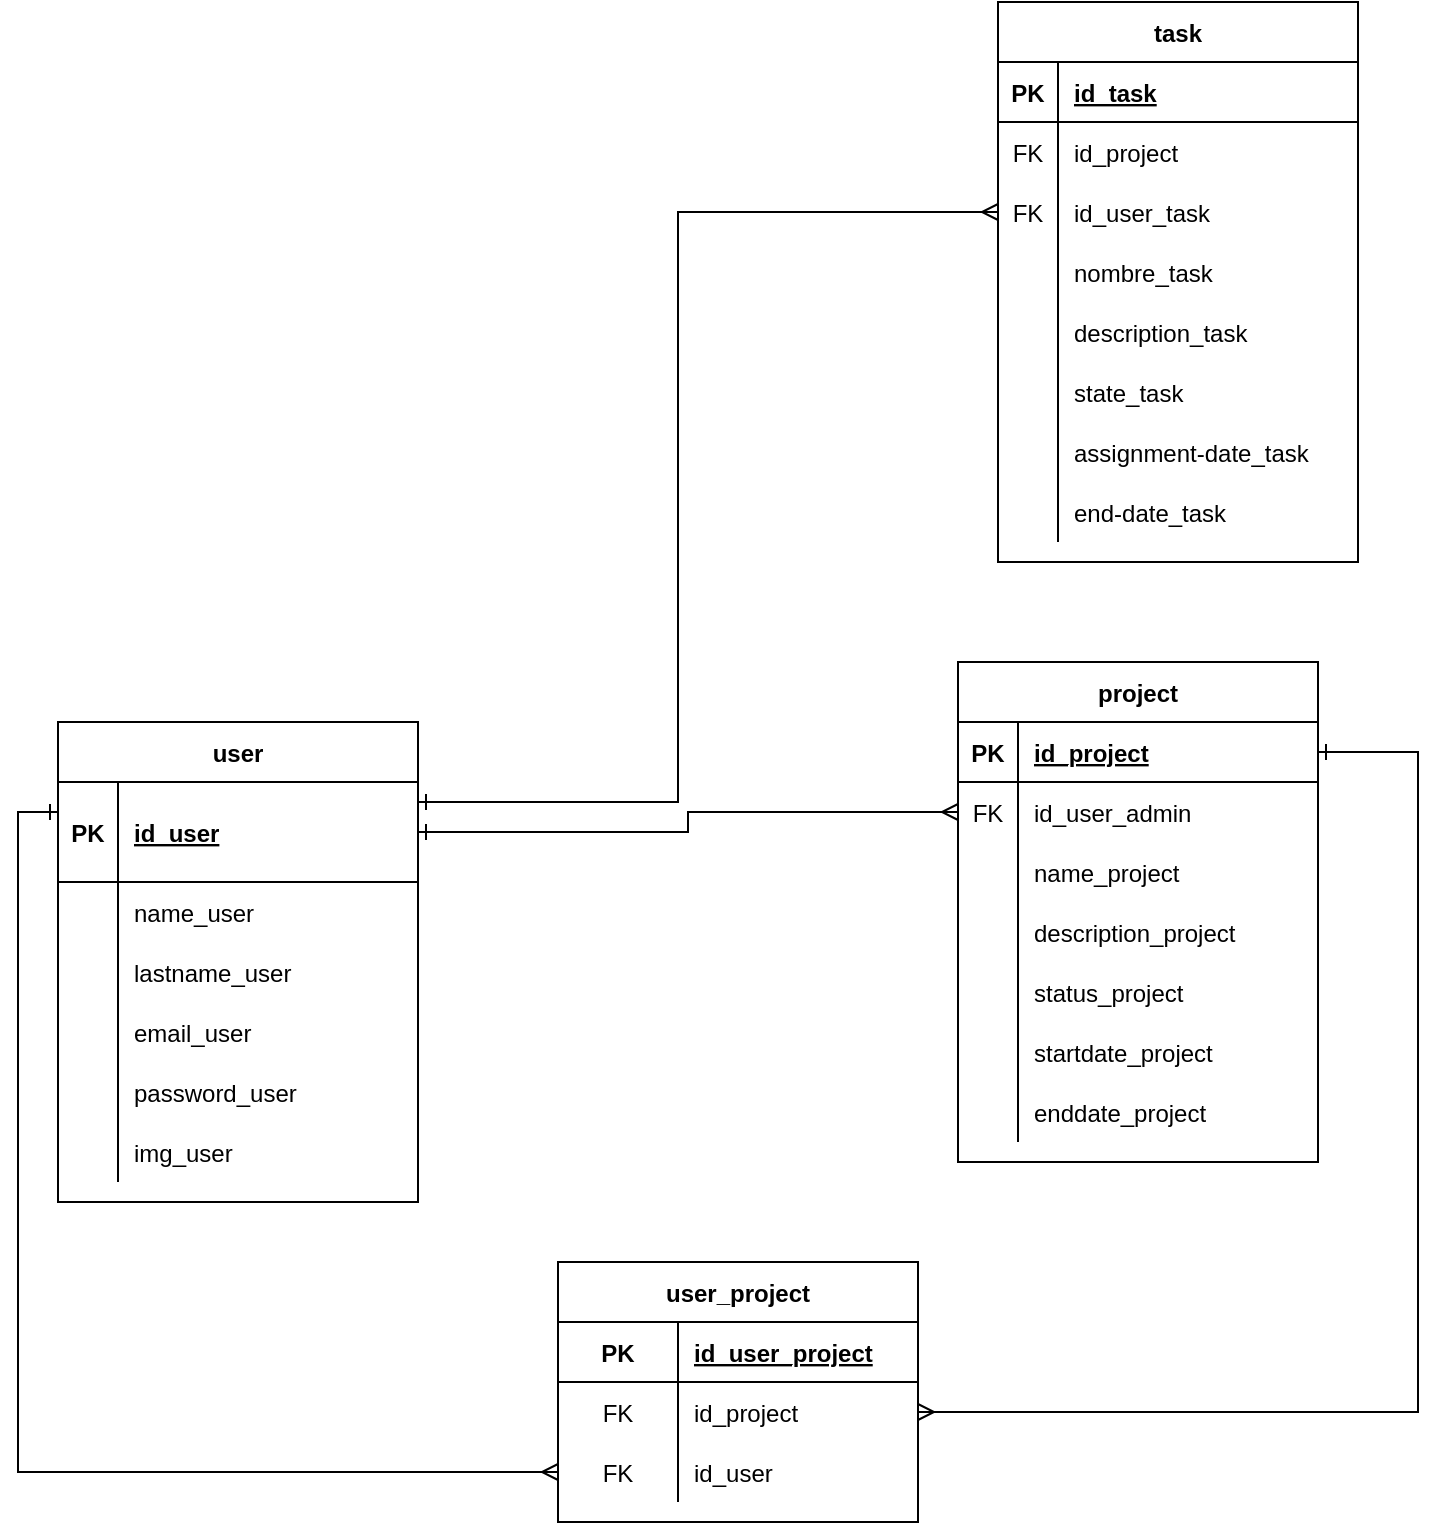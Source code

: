 <mxfile version="16.6.4" type="device"><diagram id="q8eLS5ZVuvxTzSE1el8x" name="Page-1"><mxGraphModel dx="942" dy="1751" grid="1" gridSize="10" guides="1" tooltips="1" connect="1" arrows="1" fold="1" page="1" pageScale="1" pageWidth="827" pageHeight="1169" math="0" shadow="0"><root><mxCell id="0"/><mxCell id="1" parent="0"/><mxCell id="Xg7NzzJB5FswzHQRhnVT-14" value="user" style="shape=table;startSize=30;container=1;collapsible=1;childLayout=tableLayout;fixedRows=1;rowLines=0;fontStyle=1;align=center;resizeLast=1;" parent="1" vertex="1"><mxGeometry x="140" y="120" width="180" height="240" as="geometry"/></mxCell><mxCell id="Xg7NzzJB5FswzHQRhnVT-15" value="" style="shape=tableRow;horizontal=0;startSize=0;swimlaneHead=0;swimlaneBody=0;fillColor=none;collapsible=0;dropTarget=0;points=[[0,0.5],[1,0.5]];portConstraint=eastwest;top=0;left=0;right=0;bottom=1;" parent="Xg7NzzJB5FswzHQRhnVT-14" vertex="1"><mxGeometry y="30" width="180" height="50" as="geometry"/></mxCell><mxCell id="Xg7NzzJB5FswzHQRhnVT-16" value="PK" style="shape=partialRectangle;connectable=0;fillColor=none;top=0;left=0;bottom=0;right=0;fontStyle=1;overflow=hidden;" parent="Xg7NzzJB5FswzHQRhnVT-15" vertex="1"><mxGeometry width="30" height="50" as="geometry"><mxRectangle width="30" height="50" as="alternateBounds"/></mxGeometry></mxCell><mxCell id="Xg7NzzJB5FswzHQRhnVT-17" value="id_user" style="shape=partialRectangle;connectable=0;fillColor=none;top=0;left=0;bottom=0;right=0;align=left;spacingLeft=6;fontStyle=5;overflow=hidden;" parent="Xg7NzzJB5FswzHQRhnVT-15" vertex="1"><mxGeometry x="30" width="150" height="50" as="geometry"><mxRectangle width="150" height="50" as="alternateBounds"/></mxGeometry></mxCell><mxCell id="Xg7NzzJB5FswzHQRhnVT-18" value="" style="shape=tableRow;horizontal=0;startSize=0;swimlaneHead=0;swimlaneBody=0;fillColor=none;collapsible=0;dropTarget=0;points=[[0,0.5],[1,0.5]];portConstraint=eastwest;top=0;left=0;right=0;bottom=0;" parent="Xg7NzzJB5FswzHQRhnVT-14" vertex="1"><mxGeometry y="80" width="180" height="30" as="geometry"/></mxCell><mxCell id="Xg7NzzJB5FswzHQRhnVT-19" value="" style="shape=partialRectangle;connectable=0;fillColor=none;top=0;left=0;bottom=0;right=0;editable=1;overflow=hidden;" parent="Xg7NzzJB5FswzHQRhnVT-18" vertex="1"><mxGeometry width="30" height="30" as="geometry"><mxRectangle width="30" height="30" as="alternateBounds"/></mxGeometry></mxCell><mxCell id="Xg7NzzJB5FswzHQRhnVT-20" value="name_user" style="shape=partialRectangle;connectable=0;fillColor=none;top=0;left=0;bottom=0;right=0;align=left;spacingLeft=6;overflow=hidden;" parent="Xg7NzzJB5FswzHQRhnVT-18" vertex="1"><mxGeometry x="30" width="150" height="30" as="geometry"><mxRectangle width="150" height="30" as="alternateBounds"/></mxGeometry></mxCell><mxCell id="Xg7NzzJB5FswzHQRhnVT-21" value="" style="shape=tableRow;horizontal=0;startSize=0;swimlaneHead=0;swimlaneBody=0;fillColor=none;collapsible=0;dropTarget=0;points=[[0,0.5],[1,0.5]];portConstraint=eastwest;top=0;left=0;right=0;bottom=0;" parent="Xg7NzzJB5FswzHQRhnVT-14" vertex="1"><mxGeometry y="110" width="180" height="30" as="geometry"/></mxCell><mxCell id="Xg7NzzJB5FswzHQRhnVT-22" value="" style="shape=partialRectangle;connectable=0;fillColor=none;top=0;left=0;bottom=0;right=0;editable=1;overflow=hidden;" parent="Xg7NzzJB5FswzHQRhnVT-21" vertex="1"><mxGeometry width="30" height="30" as="geometry"><mxRectangle width="30" height="30" as="alternateBounds"/></mxGeometry></mxCell><mxCell id="Xg7NzzJB5FswzHQRhnVT-23" value="lastname_user" style="shape=partialRectangle;connectable=0;fillColor=none;top=0;left=0;bottom=0;right=0;align=left;spacingLeft=6;overflow=hidden;" parent="Xg7NzzJB5FswzHQRhnVT-21" vertex="1"><mxGeometry x="30" width="150" height="30" as="geometry"><mxRectangle width="150" height="30" as="alternateBounds"/></mxGeometry></mxCell><mxCell id="Xg7NzzJB5FswzHQRhnVT-24" value="" style="shape=tableRow;horizontal=0;startSize=0;swimlaneHead=0;swimlaneBody=0;fillColor=none;collapsible=0;dropTarget=0;points=[[0,0.5],[1,0.5]];portConstraint=eastwest;top=0;left=0;right=0;bottom=0;" parent="Xg7NzzJB5FswzHQRhnVT-14" vertex="1"><mxGeometry y="140" width="180" height="30" as="geometry"/></mxCell><mxCell id="Xg7NzzJB5FswzHQRhnVT-25" value="" style="shape=partialRectangle;connectable=0;fillColor=none;top=0;left=0;bottom=0;right=0;editable=1;overflow=hidden;" parent="Xg7NzzJB5FswzHQRhnVT-24" vertex="1"><mxGeometry width="30" height="30" as="geometry"><mxRectangle width="30" height="30" as="alternateBounds"/></mxGeometry></mxCell><mxCell id="Xg7NzzJB5FswzHQRhnVT-26" value="email_user" style="shape=partialRectangle;connectable=0;fillColor=none;top=0;left=0;bottom=0;right=0;align=left;spacingLeft=6;overflow=hidden;" parent="Xg7NzzJB5FswzHQRhnVT-24" vertex="1"><mxGeometry x="30" width="150" height="30" as="geometry"><mxRectangle width="150" height="30" as="alternateBounds"/></mxGeometry></mxCell><mxCell id="Xg7NzzJB5FswzHQRhnVT-34" value="" style="shape=tableRow;horizontal=0;startSize=0;swimlaneHead=0;swimlaneBody=0;fillColor=none;collapsible=0;dropTarget=0;points=[[0,0.5],[1,0.5]];portConstraint=eastwest;top=0;left=0;right=0;bottom=0;" parent="Xg7NzzJB5FswzHQRhnVT-14" vertex="1"><mxGeometry y="170" width="180" height="30" as="geometry"/></mxCell><mxCell id="Xg7NzzJB5FswzHQRhnVT-35" value="" style="shape=partialRectangle;connectable=0;fillColor=none;top=0;left=0;bottom=0;right=0;editable=1;overflow=hidden;" parent="Xg7NzzJB5FswzHQRhnVT-34" vertex="1"><mxGeometry width="30" height="30" as="geometry"><mxRectangle width="30" height="30" as="alternateBounds"/></mxGeometry></mxCell><mxCell id="Xg7NzzJB5FswzHQRhnVT-36" value="password_user" style="shape=partialRectangle;connectable=0;fillColor=none;top=0;left=0;bottom=0;right=0;align=left;spacingLeft=6;overflow=hidden;" parent="Xg7NzzJB5FswzHQRhnVT-34" vertex="1"><mxGeometry x="30" width="150" height="30" as="geometry"><mxRectangle width="150" height="30" as="alternateBounds"/></mxGeometry></mxCell><mxCell id="H0WU4UUdk7He_LpY_DHb-1" value="" style="shape=tableRow;horizontal=0;startSize=0;swimlaneHead=0;swimlaneBody=0;fillColor=none;collapsible=0;dropTarget=0;points=[[0,0.5],[1,0.5]];portConstraint=eastwest;top=0;left=0;right=0;bottom=0;" parent="Xg7NzzJB5FswzHQRhnVT-14" vertex="1"><mxGeometry y="200" width="180" height="30" as="geometry"/></mxCell><mxCell id="H0WU4UUdk7He_LpY_DHb-2" value="" style="shape=partialRectangle;connectable=0;fillColor=none;top=0;left=0;bottom=0;right=0;editable=1;overflow=hidden;" parent="H0WU4UUdk7He_LpY_DHb-1" vertex="1"><mxGeometry width="30" height="30" as="geometry"><mxRectangle width="30" height="30" as="alternateBounds"/></mxGeometry></mxCell><mxCell id="H0WU4UUdk7He_LpY_DHb-3" value="img_user" style="shape=partialRectangle;connectable=0;fillColor=none;top=0;left=0;bottom=0;right=0;align=left;spacingLeft=6;overflow=hidden;" parent="H0WU4UUdk7He_LpY_DHb-1" vertex="1"><mxGeometry x="30" width="150" height="30" as="geometry"><mxRectangle width="150" height="30" as="alternateBounds"/></mxGeometry></mxCell><mxCell id="Xg7NzzJB5FswzHQRhnVT-88" value="project" style="shape=table;startSize=30;container=1;collapsible=1;childLayout=tableLayout;fixedRows=1;rowLines=0;fontStyle=1;align=center;resizeLast=1;" parent="1" vertex="1"><mxGeometry x="590" y="90" width="180" height="250" as="geometry"/></mxCell><mxCell id="Xg7NzzJB5FswzHQRhnVT-89" value="" style="shape=tableRow;horizontal=0;startSize=0;swimlaneHead=0;swimlaneBody=0;fillColor=none;collapsible=0;dropTarget=0;points=[[0,0.5],[1,0.5]];portConstraint=eastwest;top=0;left=0;right=0;bottom=1;" parent="Xg7NzzJB5FswzHQRhnVT-88" vertex="1"><mxGeometry y="30" width="180" height="30" as="geometry"/></mxCell><mxCell id="Xg7NzzJB5FswzHQRhnVT-90" value="PK" style="shape=partialRectangle;connectable=0;fillColor=none;top=0;left=0;bottom=0;right=0;fontStyle=1;overflow=hidden;" parent="Xg7NzzJB5FswzHQRhnVT-89" vertex="1"><mxGeometry width="30" height="30" as="geometry"><mxRectangle width="30" height="30" as="alternateBounds"/></mxGeometry></mxCell><mxCell id="Xg7NzzJB5FswzHQRhnVT-91" value="id_project" style="shape=partialRectangle;connectable=0;fillColor=none;top=0;left=0;bottom=0;right=0;align=left;spacingLeft=6;fontStyle=5;overflow=hidden;" parent="Xg7NzzJB5FswzHQRhnVT-89" vertex="1"><mxGeometry x="30" width="150" height="30" as="geometry"><mxRectangle width="150" height="30" as="alternateBounds"/></mxGeometry></mxCell><mxCell id="Xg7NzzJB5FswzHQRhnVT-101" value="" style="shape=tableRow;horizontal=0;startSize=0;swimlaneHead=0;swimlaneBody=0;fillColor=none;collapsible=0;dropTarget=0;points=[[0,0.5],[1,0.5]];portConstraint=eastwest;top=0;left=0;right=0;bottom=0;" parent="Xg7NzzJB5FswzHQRhnVT-88" vertex="1"><mxGeometry y="60" width="180" height="30" as="geometry"/></mxCell><mxCell id="Xg7NzzJB5FswzHQRhnVT-102" value="FK" style="shape=partialRectangle;connectable=0;fillColor=none;top=0;left=0;bottom=0;right=0;editable=1;overflow=hidden;" parent="Xg7NzzJB5FswzHQRhnVT-101" vertex="1"><mxGeometry width="30" height="30" as="geometry"><mxRectangle width="30" height="30" as="alternateBounds"/></mxGeometry></mxCell><mxCell id="Xg7NzzJB5FswzHQRhnVT-103" value="id_user_admin" style="shape=partialRectangle;connectable=0;fillColor=none;top=0;left=0;bottom=0;right=0;align=left;spacingLeft=6;overflow=hidden;" parent="Xg7NzzJB5FswzHQRhnVT-101" vertex="1"><mxGeometry x="30" width="150" height="30" as="geometry"><mxRectangle width="150" height="30" as="alternateBounds"/></mxGeometry></mxCell><mxCell id="Xg7NzzJB5FswzHQRhnVT-92" value="" style="shape=tableRow;horizontal=0;startSize=0;swimlaneHead=0;swimlaneBody=0;fillColor=none;collapsible=0;dropTarget=0;points=[[0,0.5],[1,0.5]];portConstraint=eastwest;top=0;left=0;right=0;bottom=0;" parent="Xg7NzzJB5FswzHQRhnVT-88" vertex="1"><mxGeometry y="90" width="180" height="30" as="geometry"/></mxCell><mxCell id="Xg7NzzJB5FswzHQRhnVT-93" value="" style="shape=partialRectangle;connectable=0;fillColor=none;top=0;left=0;bottom=0;right=0;editable=1;overflow=hidden;" parent="Xg7NzzJB5FswzHQRhnVT-92" vertex="1"><mxGeometry width="30" height="30" as="geometry"><mxRectangle width="30" height="30" as="alternateBounds"/></mxGeometry></mxCell><mxCell id="Xg7NzzJB5FswzHQRhnVT-94" value="name_project" style="shape=partialRectangle;connectable=0;fillColor=none;top=0;left=0;bottom=0;right=0;align=left;spacingLeft=6;overflow=hidden;" parent="Xg7NzzJB5FswzHQRhnVT-92" vertex="1"><mxGeometry x="30" width="150" height="30" as="geometry"><mxRectangle width="150" height="30" as="alternateBounds"/></mxGeometry></mxCell><mxCell id="Xg7NzzJB5FswzHQRhnVT-95" value="" style="shape=tableRow;horizontal=0;startSize=0;swimlaneHead=0;swimlaneBody=0;fillColor=none;collapsible=0;dropTarget=0;points=[[0,0.5],[1,0.5]];portConstraint=eastwest;top=0;left=0;right=0;bottom=0;" parent="Xg7NzzJB5FswzHQRhnVT-88" vertex="1"><mxGeometry y="120" width="180" height="30" as="geometry"/></mxCell><mxCell id="Xg7NzzJB5FswzHQRhnVT-96" value="" style="shape=partialRectangle;connectable=0;fillColor=none;top=0;left=0;bottom=0;right=0;editable=1;overflow=hidden;" parent="Xg7NzzJB5FswzHQRhnVT-95" vertex="1"><mxGeometry width="30" height="30" as="geometry"><mxRectangle width="30" height="30" as="alternateBounds"/></mxGeometry></mxCell><mxCell id="Xg7NzzJB5FswzHQRhnVT-97" value="description_project" style="shape=partialRectangle;connectable=0;fillColor=none;top=0;left=0;bottom=0;right=0;align=left;spacingLeft=6;overflow=hidden;" parent="Xg7NzzJB5FswzHQRhnVT-95" vertex="1"><mxGeometry x="30" width="150" height="30" as="geometry"><mxRectangle width="150" height="30" as="alternateBounds"/></mxGeometry></mxCell><mxCell id="Z48zCPQSgKXDglu21CGp-9" value="" style="shape=tableRow;horizontal=0;startSize=0;swimlaneHead=0;swimlaneBody=0;fillColor=none;collapsible=0;dropTarget=0;points=[[0,0.5],[1,0.5]];portConstraint=eastwest;top=0;left=0;right=0;bottom=0;" vertex="1" parent="Xg7NzzJB5FswzHQRhnVT-88"><mxGeometry y="150" width="180" height="30" as="geometry"/></mxCell><mxCell id="Z48zCPQSgKXDglu21CGp-10" value="" style="shape=partialRectangle;connectable=0;fillColor=none;top=0;left=0;bottom=0;right=0;editable=1;overflow=hidden;" vertex="1" parent="Z48zCPQSgKXDglu21CGp-9"><mxGeometry width="30" height="30" as="geometry"><mxRectangle width="30" height="30" as="alternateBounds"/></mxGeometry></mxCell><mxCell id="Z48zCPQSgKXDglu21CGp-11" value="status_project" style="shape=partialRectangle;connectable=0;fillColor=none;top=0;left=0;bottom=0;right=0;align=left;spacingLeft=6;overflow=hidden;" vertex="1" parent="Z48zCPQSgKXDglu21CGp-9"><mxGeometry x="30" width="150" height="30" as="geometry"><mxRectangle width="150" height="30" as="alternateBounds"/></mxGeometry></mxCell><mxCell id="Z48zCPQSgKXDglu21CGp-13" value="" style="shape=tableRow;horizontal=0;startSize=0;swimlaneHead=0;swimlaneBody=0;fillColor=none;collapsible=0;dropTarget=0;points=[[0,0.5],[1,0.5]];portConstraint=eastwest;top=0;left=0;right=0;bottom=0;" vertex="1" parent="Xg7NzzJB5FswzHQRhnVT-88"><mxGeometry y="180" width="180" height="30" as="geometry"/></mxCell><mxCell id="Z48zCPQSgKXDglu21CGp-14" value="" style="shape=partialRectangle;connectable=0;fillColor=none;top=0;left=0;bottom=0;right=0;editable=1;overflow=hidden;" vertex="1" parent="Z48zCPQSgKXDglu21CGp-13"><mxGeometry width="30" height="30" as="geometry"><mxRectangle width="30" height="30" as="alternateBounds"/></mxGeometry></mxCell><mxCell id="Z48zCPQSgKXDglu21CGp-15" value="startdate_project" style="shape=partialRectangle;connectable=0;fillColor=none;top=0;left=0;bottom=0;right=0;align=left;spacingLeft=6;overflow=hidden;" vertex="1" parent="Z48zCPQSgKXDglu21CGp-13"><mxGeometry x="30" width="150" height="30" as="geometry"><mxRectangle width="150" height="30" as="alternateBounds"/></mxGeometry></mxCell><mxCell id="Z48zCPQSgKXDglu21CGp-16" value="" style="shape=tableRow;horizontal=0;startSize=0;swimlaneHead=0;swimlaneBody=0;fillColor=none;collapsible=0;dropTarget=0;points=[[0,0.5],[1,0.5]];portConstraint=eastwest;top=0;left=0;right=0;bottom=0;" vertex="1" parent="Xg7NzzJB5FswzHQRhnVT-88"><mxGeometry y="210" width="180" height="30" as="geometry"/></mxCell><mxCell id="Z48zCPQSgKXDglu21CGp-17" value="" style="shape=partialRectangle;connectable=0;fillColor=none;top=0;left=0;bottom=0;right=0;editable=1;overflow=hidden;" vertex="1" parent="Z48zCPQSgKXDglu21CGp-16"><mxGeometry width="30" height="30" as="geometry"><mxRectangle width="30" height="30" as="alternateBounds"/></mxGeometry></mxCell><mxCell id="Z48zCPQSgKXDglu21CGp-18" value="enddate_project" style="shape=partialRectangle;connectable=0;fillColor=none;top=0;left=0;bottom=0;right=0;align=left;spacingLeft=6;overflow=hidden;" vertex="1" parent="Z48zCPQSgKXDglu21CGp-16"><mxGeometry x="30" width="150" height="30" as="geometry"><mxRectangle width="150" height="30" as="alternateBounds"/></mxGeometry></mxCell><mxCell id="Xg7NzzJB5FswzHQRhnVT-104" value="user_project" style="shape=table;startSize=30;container=1;collapsible=1;childLayout=tableLayout;fixedRows=1;rowLines=0;fontStyle=1;align=center;resizeLast=1;" parent="1" vertex="1"><mxGeometry x="390" y="390" width="180" height="130" as="geometry"/></mxCell><mxCell id="Xg7NzzJB5FswzHQRhnVT-108" value="" style="shape=tableRow;horizontal=0;startSize=0;swimlaneHead=0;swimlaneBody=0;fillColor=none;collapsible=0;dropTarget=0;points=[[0,0.5],[1,0.5]];portConstraint=eastwest;top=0;left=0;right=0;bottom=1;" parent="Xg7NzzJB5FswzHQRhnVT-104" vertex="1"><mxGeometry y="30" width="180" height="30" as="geometry"/></mxCell><mxCell id="Xg7NzzJB5FswzHQRhnVT-109" value="PK" style="shape=partialRectangle;connectable=0;fillColor=none;top=0;left=0;bottom=0;right=0;fontStyle=1;overflow=hidden;" parent="Xg7NzzJB5FswzHQRhnVT-108" vertex="1"><mxGeometry width="60" height="30" as="geometry"><mxRectangle width="60" height="30" as="alternateBounds"/></mxGeometry></mxCell><mxCell id="Xg7NzzJB5FswzHQRhnVT-110" value="id_user_project" style="shape=partialRectangle;connectable=0;fillColor=none;top=0;left=0;bottom=0;right=0;align=left;spacingLeft=6;fontStyle=5;overflow=hidden;" parent="Xg7NzzJB5FswzHQRhnVT-108" vertex="1"><mxGeometry x="60" width="120" height="30" as="geometry"><mxRectangle width="120" height="30" as="alternateBounds"/></mxGeometry></mxCell><mxCell id="Xg7NzzJB5FswzHQRhnVT-111" value="" style="shape=tableRow;horizontal=0;startSize=0;swimlaneHead=0;swimlaneBody=0;fillColor=none;collapsible=0;dropTarget=0;points=[[0,0.5],[1,0.5]];portConstraint=eastwest;top=0;left=0;right=0;bottom=0;" parent="Xg7NzzJB5FswzHQRhnVT-104" vertex="1"><mxGeometry y="60" width="180" height="30" as="geometry"/></mxCell><mxCell id="Xg7NzzJB5FswzHQRhnVT-112" value="FK" style="shape=partialRectangle;connectable=0;fillColor=none;top=0;left=0;bottom=0;right=0;editable=1;overflow=hidden;" parent="Xg7NzzJB5FswzHQRhnVT-111" vertex="1"><mxGeometry width="60" height="30" as="geometry"><mxRectangle width="60" height="30" as="alternateBounds"/></mxGeometry></mxCell><mxCell id="Xg7NzzJB5FswzHQRhnVT-113" value="id_project" style="shape=partialRectangle;connectable=0;fillColor=none;top=0;left=0;bottom=0;right=0;align=left;spacingLeft=6;overflow=hidden;" parent="Xg7NzzJB5FswzHQRhnVT-111" vertex="1"><mxGeometry x="60" width="120" height="30" as="geometry"><mxRectangle width="120" height="30" as="alternateBounds"/></mxGeometry></mxCell><mxCell id="Xg7NzzJB5FswzHQRhnVT-136" value="" style="shape=tableRow;horizontal=0;startSize=0;swimlaneHead=0;swimlaneBody=0;fillColor=none;collapsible=0;dropTarget=0;points=[[0,0.5],[1,0.5]];portConstraint=eastwest;top=0;left=0;right=0;bottom=0;" parent="Xg7NzzJB5FswzHQRhnVT-104" vertex="1"><mxGeometry y="90" width="180" height="30" as="geometry"/></mxCell><mxCell id="Xg7NzzJB5FswzHQRhnVT-137" value="FK" style="shape=partialRectangle;connectable=0;fillColor=none;top=0;left=0;bottom=0;right=0;editable=1;overflow=hidden;" parent="Xg7NzzJB5FswzHQRhnVT-136" vertex="1"><mxGeometry width="60" height="30" as="geometry"><mxRectangle width="60" height="30" as="alternateBounds"/></mxGeometry></mxCell><mxCell id="Xg7NzzJB5FswzHQRhnVT-138" value="id_user" style="shape=partialRectangle;connectable=0;fillColor=none;top=0;left=0;bottom=0;right=0;align=left;spacingLeft=6;overflow=hidden;" parent="Xg7NzzJB5FswzHQRhnVT-136" vertex="1"><mxGeometry x="60" width="120" height="30" as="geometry"><mxRectangle width="120" height="30" as="alternateBounds"/></mxGeometry></mxCell><mxCell id="Xg7NzzJB5FswzHQRhnVT-120" style="edgeStyle=orthogonalEdgeStyle;rounded=0;orthogonalLoop=1;jettySize=auto;html=1;endArrow=ERmany;endFill=0;startArrow=ERone;startFill=0;" parent="1" source="Xg7NzzJB5FswzHQRhnVT-15" target="Xg7NzzJB5FswzHQRhnVT-101" edge="1"><mxGeometry relative="1" as="geometry"><Array as="points"><mxPoint x="455" y="175"/><mxPoint x="455" y="165"/></Array></mxGeometry></mxCell><mxCell id="Xg7NzzJB5FswzHQRhnVT-139" style="edgeStyle=orthogonalEdgeStyle;rounded=0;orthogonalLoop=1;jettySize=auto;html=1;entryX=1;entryY=0.5;entryDx=0;entryDy=0;startArrow=ERone;startFill=0;endArrow=ERmany;endFill=0;" parent="1" source="Xg7NzzJB5FswzHQRhnVT-89" target="Xg7NzzJB5FswzHQRhnVT-111" edge="1"><mxGeometry relative="1" as="geometry"><Array as="points"><mxPoint x="820" y="135"/><mxPoint x="820" y="465"/></Array></mxGeometry></mxCell><mxCell id="Xg7NzzJB5FswzHQRhnVT-140" style="edgeStyle=orthogonalEdgeStyle;rounded=0;orthogonalLoop=1;jettySize=auto;html=1;entryX=0;entryY=0.5;entryDx=0;entryDy=0;startArrow=ERone;startFill=0;endArrow=ERmany;endFill=0;" parent="1" source="Xg7NzzJB5FswzHQRhnVT-15" target="Xg7NzzJB5FswzHQRhnVT-136" edge="1"><mxGeometry relative="1" as="geometry"><Array as="points"><mxPoint x="120" y="165"/><mxPoint x="120" y="495"/></Array></mxGeometry></mxCell><mxCell id="Xg7NzzJB5FswzHQRhnVT-152" value="task" style="shape=table;startSize=30;container=1;collapsible=1;childLayout=tableLayout;fixedRows=1;rowLines=0;fontStyle=1;align=center;resizeLast=1;" parent="1" vertex="1"><mxGeometry x="610" y="-240" width="180" height="280" as="geometry"/></mxCell><mxCell id="Xg7NzzJB5FswzHQRhnVT-153" value="" style="shape=tableRow;horizontal=0;startSize=0;swimlaneHead=0;swimlaneBody=0;fillColor=none;collapsible=0;dropTarget=0;points=[[0,0.5],[1,0.5]];portConstraint=eastwest;top=0;left=0;right=0;bottom=1;" parent="Xg7NzzJB5FswzHQRhnVT-152" vertex="1"><mxGeometry y="30" width="180" height="30" as="geometry"/></mxCell><mxCell id="Xg7NzzJB5FswzHQRhnVT-154" value="PK" style="shape=partialRectangle;connectable=0;fillColor=none;top=0;left=0;bottom=0;right=0;fontStyle=1;overflow=hidden;" parent="Xg7NzzJB5FswzHQRhnVT-153" vertex="1"><mxGeometry width="30" height="30" as="geometry"><mxRectangle width="30" height="30" as="alternateBounds"/></mxGeometry></mxCell><mxCell id="Xg7NzzJB5FswzHQRhnVT-155" value="id_task" style="shape=partialRectangle;connectable=0;fillColor=none;top=0;left=0;bottom=0;right=0;align=left;spacingLeft=6;fontStyle=5;overflow=hidden;" parent="Xg7NzzJB5FswzHQRhnVT-153" vertex="1"><mxGeometry x="30" width="150" height="30" as="geometry"><mxRectangle width="150" height="30" as="alternateBounds"/></mxGeometry></mxCell><mxCell id="Xg7NzzJB5FswzHQRhnVT-156" value="" style="shape=tableRow;horizontal=0;startSize=0;swimlaneHead=0;swimlaneBody=0;fillColor=none;collapsible=0;dropTarget=0;points=[[0,0.5],[1,0.5]];portConstraint=eastwest;top=0;left=0;right=0;bottom=0;" parent="Xg7NzzJB5FswzHQRhnVT-152" vertex="1"><mxGeometry y="60" width="180" height="30" as="geometry"/></mxCell><mxCell id="Xg7NzzJB5FswzHQRhnVT-157" value="FK" style="shape=partialRectangle;connectable=0;fillColor=none;top=0;left=0;bottom=0;right=0;editable=1;overflow=hidden;" parent="Xg7NzzJB5FswzHQRhnVT-156" vertex="1"><mxGeometry width="30" height="30" as="geometry"><mxRectangle width="30" height="30" as="alternateBounds"/></mxGeometry></mxCell><mxCell id="Xg7NzzJB5FswzHQRhnVT-158" value="id_project" style="shape=partialRectangle;connectable=0;fillColor=none;top=0;left=0;bottom=0;right=0;align=left;spacingLeft=6;overflow=hidden;" parent="Xg7NzzJB5FswzHQRhnVT-156" vertex="1"><mxGeometry x="30" width="150" height="30" as="geometry"><mxRectangle width="150" height="30" as="alternateBounds"/></mxGeometry></mxCell><mxCell id="Xg7NzzJB5FswzHQRhnVT-187" value="" style="shape=tableRow;horizontal=0;startSize=0;swimlaneHead=0;swimlaneBody=0;fillColor=none;collapsible=0;dropTarget=0;points=[[0,0.5],[1,0.5]];portConstraint=eastwest;top=0;left=0;right=0;bottom=0;" parent="Xg7NzzJB5FswzHQRhnVT-152" vertex="1"><mxGeometry y="90" width="180" height="30" as="geometry"/></mxCell><mxCell id="Xg7NzzJB5FswzHQRhnVT-188" value="FK" style="shape=partialRectangle;connectable=0;fillColor=none;top=0;left=0;bottom=0;right=0;editable=1;overflow=hidden;" parent="Xg7NzzJB5FswzHQRhnVT-187" vertex="1"><mxGeometry width="30" height="30" as="geometry"><mxRectangle width="30" height="30" as="alternateBounds"/></mxGeometry></mxCell><mxCell id="Xg7NzzJB5FswzHQRhnVT-189" value="id_user_task" style="shape=partialRectangle;connectable=0;fillColor=none;top=0;left=0;bottom=0;right=0;align=left;spacingLeft=6;overflow=hidden;" parent="Xg7NzzJB5FswzHQRhnVT-187" vertex="1"><mxGeometry x="30" width="150" height="30" as="geometry"><mxRectangle width="150" height="30" as="alternateBounds"/></mxGeometry></mxCell><mxCell id="Xg7NzzJB5FswzHQRhnVT-159" value="" style="shape=tableRow;horizontal=0;startSize=0;swimlaneHead=0;swimlaneBody=0;fillColor=none;collapsible=0;dropTarget=0;points=[[0,0.5],[1,0.5]];portConstraint=eastwest;top=0;left=0;right=0;bottom=0;" parent="Xg7NzzJB5FswzHQRhnVT-152" vertex="1"><mxGeometry y="120" width="180" height="30" as="geometry"/></mxCell><mxCell id="Xg7NzzJB5FswzHQRhnVT-160" value="" style="shape=partialRectangle;connectable=0;fillColor=none;top=0;left=0;bottom=0;right=0;editable=1;overflow=hidden;" parent="Xg7NzzJB5FswzHQRhnVT-159" vertex="1"><mxGeometry width="30" height="30" as="geometry"><mxRectangle width="30" height="30" as="alternateBounds"/></mxGeometry></mxCell><mxCell id="Xg7NzzJB5FswzHQRhnVT-161" value="nombre_task" style="shape=partialRectangle;connectable=0;fillColor=none;top=0;left=0;bottom=0;right=0;align=left;spacingLeft=6;overflow=hidden;" parent="Xg7NzzJB5FswzHQRhnVT-159" vertex="1"><mxGeometry x="30" width="150" height="30" as="geometry"><mxRectangle width="150" height="30" as="alternateBounds"/></mxGeometry></mxCell><mxCell id="Xg7NzzJB5FswzHQRhnVT-162" value="" style="shape=tableRow;horizontal=0;startSize=0;swimlaneHead=0;swimlaneBody=0;fillColor=none;collapsible=0;dropTarget=0;points=[[0,0.5],[1,0.5]];portConstraint=eastwest;top=0;left=0;right=0;bottom=0;" parent="Xg7NzzJB5FswzHQRhnVT-152" vertex="1"><mxGeometry y="150" width="180" height="30" as="geometry"/></mxCell><mxCell id="Xg7NzzJB5FswzHQRhnVT-163" value="" style="shape=partialRectangle;connectable=0;fillColor=none;top=0;left=0;bottom=0;right=0;editable=1;overflow=hidden;" parent="Xg7NzzJB5FswzHQRhnVT-162" vertex="1"><mxGeometry width="30" height="30" as="geometry"><mxRectangle width="30" height="30" as="alternateBounds"/></mxGeometry></mxCell><mxCell id="Xg7NzzJB5FswzHQRhnVT-164" value="description_task" style="shape=partialRectangle;connectable=0;fillColor=none;top=0;left=0;bottom=0;right=0;align=left;spacingLeft=6;overflow=hidden;" parent="Xg7NzzJB5FswzHQRhnVT-162" vertex="1"><mxGeometry x="30" width="150" height="30" as="geometry"><mxRectangle width="150" height="30" as="alternateBounds"/></mxGeometry></mxCell><mxCell id="Xg7NzzJB5FswzHQRhnVT-194" value="" style="shape=tableRow;horizontal=0;startSize=0;swimlaneHead=0;swimlaneBody=0;fillColor=none;collapsible=0;dropTarget=0;points=[[0,0.5],[1,0.5]];portConstraint=eastwest;top=0;left=0;right=0;bottom=0;" parent="Xg7NzzJB5FswzHQRhnVT-152" vertex="1"><mxGeometry y="180" width="180" height="30" as="geometry"/></mxCell><mxCell id="Xg7NzzJB5FswzHQRhnVT-195" value="" style="shape=partialRectangle;connectable=0;fillColor=none;top=0;left=0;bottom=0;right=0;editable=1;overflow=hidden;" parent="Xg7NzzJB5FswzHQRhnVT-194" vertex="1"><mxGeometry width="30" height="30" as="geometry"><mxRectangle width="30" height="30" as="alternateBounds"/></mxGeometry></mxCell><mxCell id="Xg7NzzJB5FswzHQRhnVT-196" value="state_task" style="shape=partialRectangle;connectable=0;fillColor=none;top=0;left=0;bottom=0;right=0;align=left;spacingLeft=6;overflow=hidden;" parent="Xg7NzzJB5FswzHQRhnVT-194" vertex="1"><mxGeometry x="30" width="150" height="30" as="geometry"><mxRectangle width="150" height="30" as="alternateBounds"/></mxGeometry></mxCell><mxCell id="Xg7NzzJB5FswzHQRhnVT-181" value="" style="shape=tableRow;horizontal=0;startSize=0;swimlaneHead=0;swimlaneBody=0;fillColor=none;collapsible=0;dropTarget=0;points=[[0,0.5],[1,0.5]];portConstraint=eastwest;top=0;left=0;right=0;bottom=0;" parent="Xg7NzzJB5FswzHQRhnVT-152" vertex="1"><mxGeometry y="210" width="180" height="30" as="geometry"/></mxCell><mxCell id="Xg7NzzJB5FswzHQRhnVT-182" value="" style="shape=partialRectangle;connectable=0;fillColor=none;top=0;left=0;bottom=0;right=0;editable=1;overflow=hidden;" parent="Xg7NzzJB5FswzHQRhnVT-181" vertex="1"><mxGeometry width="30" height="30" as="geometry"><mxRectangle width="30" height="30" as="alternateBounds"/></mxGeometry></mxCell><mxCell id="Xg7NzzJB5FswzHQRhnVT-183" value="assignment-date_task" style="shape=partialRectangle;connectable=0;fillColor=none;top=0;left=0;bottom=0;right=0;align=left;spacingLeft=6;overflow=hidden;" parent="Xg7NzzJB5FswzHQRhnVT-181" vertex="1"><mxGeometry x="30" width="150" height="30" as="geometry"><mxRectangle width="150" height="30" as="alternateBounds"/></mxGeometry></mxCell><mxCell id="Xg7NzzJB5FswzHQRhnVT-197" value="" style="shape=tableRow;horizontal=0;startSize=0;swimlaneHead=0;swimlaneBody=0;fillColor=none;collapsible=0;dropTarget=0;points=[[0,0.5],[1,0.5]];portConstraint=eastwest;top=0;left=0;right=0;bottom=0;" parent="Xg7NzzJB5FswzHQRhnVT-152" vertex="1"><mxGeometry y="240" width="180" height="30" as="geometry"/></mxCell><mxCell id="Xg7NzzJB5FswzHQRhnVT-198" value="" style="shape=partialRectangle;connectable=0;fillColor=none;top=0;left=0;bottom=0;right=0;editable=1;overflow=hidden;" parent="Xg7NzzJB5FswzHQRhnVT-197" vertex="1"><mxGeometry width="30" height="30" as="geometry"><mxRectangle width="30" height="30" as="alternateBounds"/></mxGeometry></mxCell><mxCell id="Xg7NzzJB5FswzHQRhnVT-199" value="end-date_task" style="shape=partialRectangle;connectable=0;fillColor=none;top=0;left=0;bottom=0;right=0;align=left;spacingLeft=6;overflow=hidden;" parent="Xg7NzzJB5FswzHQRhnVT-197" vertex="1"><mxGeometry x="30" width="150" height="30" as="geometry"><mxRectangle width="150" height="30" as="alternateBounds"/></mxGeometry></mxCell><mxCell id="Xg7NzzJB5FswzHQRhnVT-190" style="edgeStyle=orthogonalEdgeStyle;rounded=0;orthogonalLoop=1;jettySize=auto;html=1;startArrow=ERone;startFill=0;endArrow=ERmany;endFill=0;" parent="1" source="Xg7NzzJB5FswzHQRhnVT-15" target="Xg7NzzJB5FswzHQRhnVT-187" edge="1"><mxGeometry relative="1" as="geometry"><Array as="points"><mxPoint x="450" y="160"/><mxPoint x="450" y="-135"/></Array></mxGeometry></mxCell></root></mxGraphModel></diagram></mxfile>